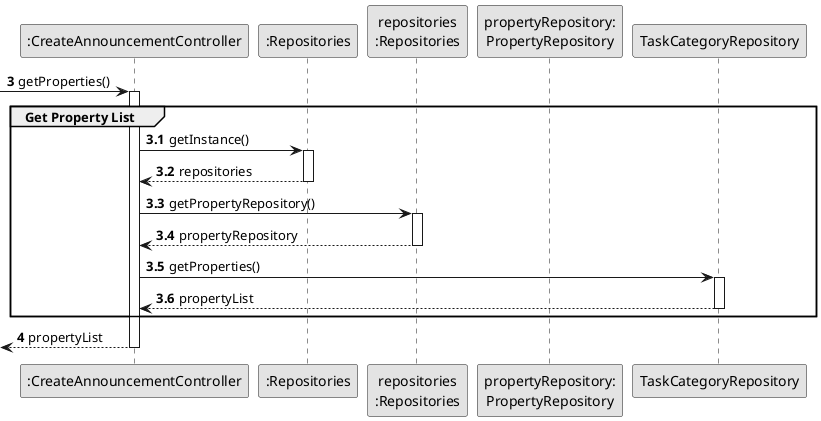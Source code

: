 @startuml
skinparam monochrome true
skinparam packageStyle rectangle
skinparam shadowing false

autonumber

'hide footbox

participant ":CreateAnnouncementController" as CTRL
participant ":Repositories" as RepositorySingleton
participant "repositories\n:Repositories" as PLAT
participant "propertyRepository:\nPropertyRepository" as PropertyRepository

autonumber 3

 -> CTRL : getProperties()
autonumber 3.1
activate CTRL
    group Get Property List


            CTRL -> RepositorySingleton : getInstance()
            activate RepositorySingleton

                RepositorySingleton --> CTRL: repositories
            deactivate RepositorySingleton

            CTRL -> PLAT : getPropertyRepository()
            activate PLAT

                PLAT --> CTRL: propertyRepository
            deactivate PLAT

            CTRL -> TaskCategoryRepository : getProperties()
            activate TaskCategoryRepository

                TaskCategoryRepository --> CTRL : propertyList
            deactivate TaskCategoryRepository


    end
    autonumber 4
    <-- CTRL  : propertyList
deactivate CTRL


@enduml